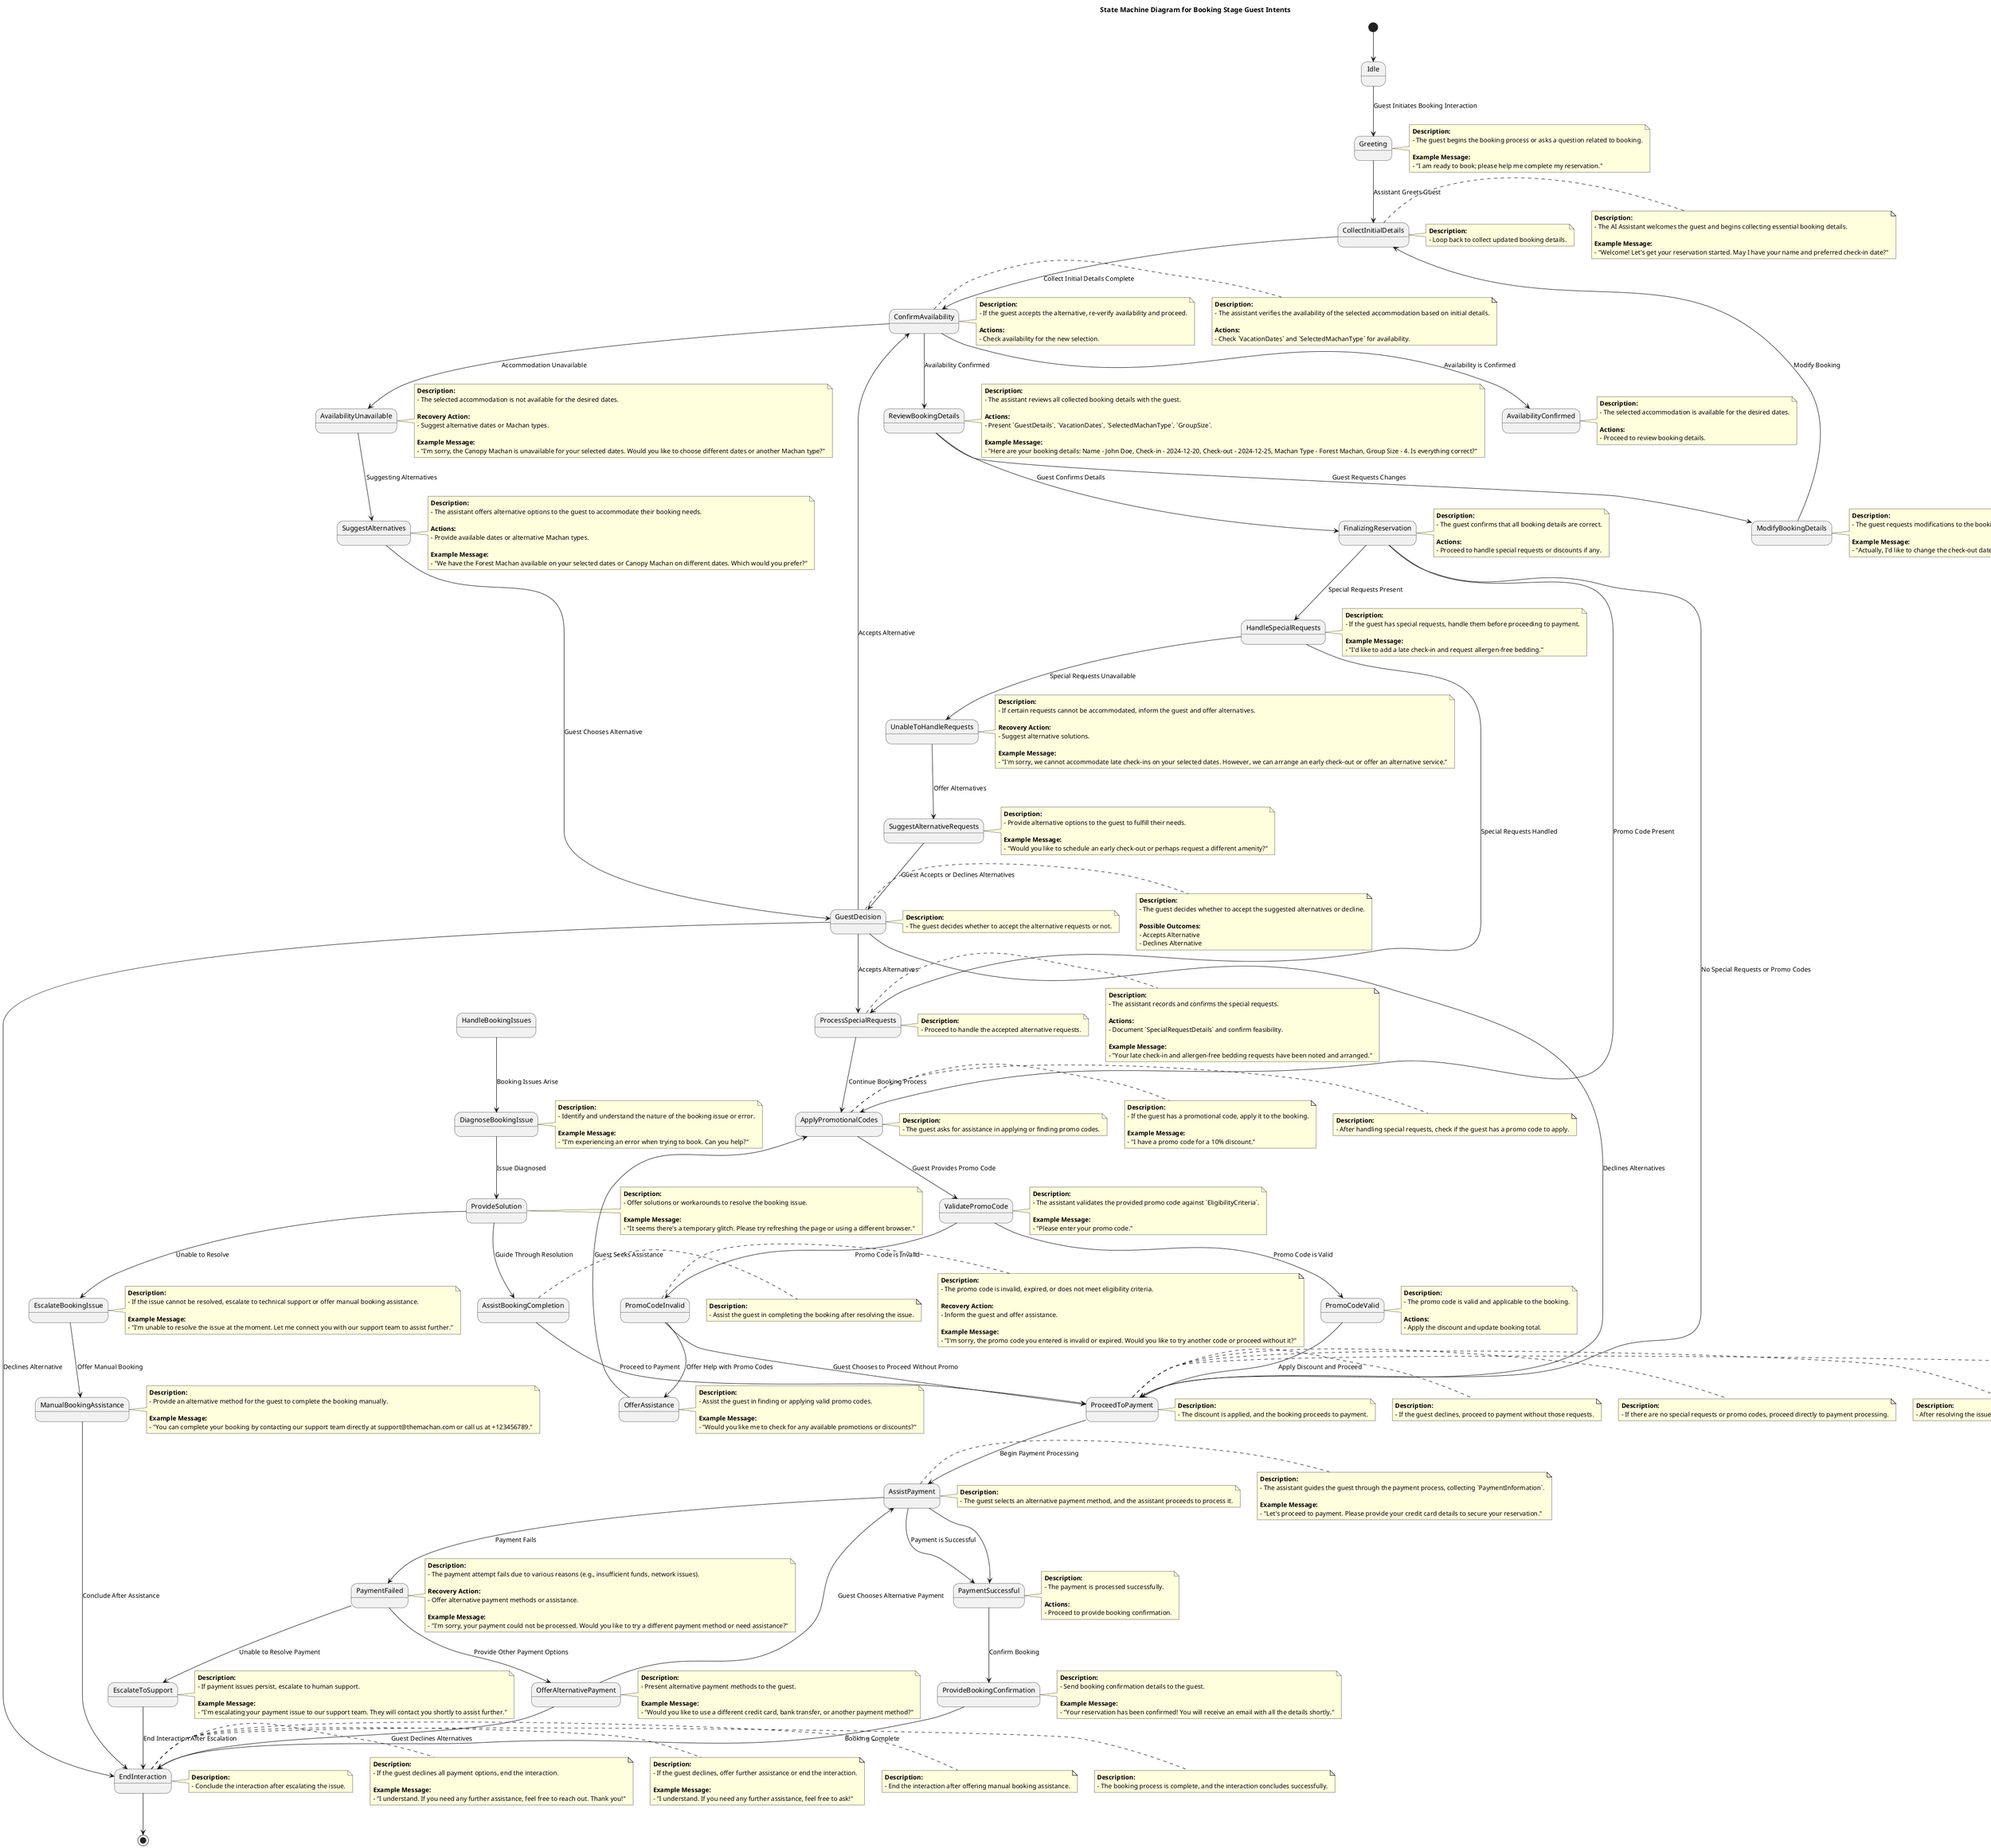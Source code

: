 @startuml
title State Machine Diagram for Booking Stage Guest Intents

[*] --> Idle

Idle --> Greeting : Guest Initiates Booking Interaction
note right of Greeting
    **Description:**
    - The guest begins the booking process or asks a question related to booking.
    
    **Example Message:**
    - "I am ready to book; please help me complete my reservation."
end note

Greeting --> CollectInitialDetails : Assistant Greets Guest
note right of CollectInitialDetails
    **Description:**
    - The AI Assistant welcomes the guest and begins collecting essential booking details.
    
    **Example Message:**
    - "Welcome! Let's get your reservation started. May I have your name and preferred check-in date?"
end note

CollectInitialDetails --> ConfirmAvailability : Collect Initial Details Complete
note right of ConfirmAvailability
    **Description:**
    - The assistant verifies the availability of the selected accommodation based on initial details.
    
    **Actions:**
    - Check `VacationDates` and `SelectedMachanType` for availability.
end note

ConfirmAvailability --> AvailabilityConfirmed : Availability is Confirmed
note right of AvailabilityConfirmed
    **Description:**
    - The selected accommodation is available for the desired dates.
    
    **Actions:**
    - Proceed to review booking details.
end note

ConfirmAvailability --> AvailabilityUnavailable : Accommodation Unavailable
note right of AvailabilityUnavailable
    **Description:**
    - The selected accommodation is not available for the desired dates.
    
    **Recovery Action:**
    - Suggest alternative dates or Machan types.
    
    **Example Message:**
    - "I'm sorry, the Canopy Machan is unavailable for your selected dates. Would you like to choose different dates or another Machan type?"
end note

AvailabilityUnavailable --> SuggestAlternatives : Suggesting Alternatives
note right of SuggestAlternatives
    **Description:**
    - The assistant offers alternative options to the guest to accommodate their booking needs.
    
    **Actions:**
    - Provide available dates or alternative Machan types.
    
    **Example Message:**
    - "We have the Forest Machan available on your selected dates or Canopy Machan on different dates. Which would you prefer?"
end note

SuggestAlternatives --> GuestDecision : Guest Chooses Alternative
note right of GuestDecision
    **Description:**
    - The guest decides whether to accept the suggested alternatives or decline.
    
    **Possible Outcomes:**
    - Accepts Alternative
    - Declines Alternative
end note

GuestDecision --> ConfirmAvailability : Accepts Alternative
note right of ConfirmAvailability
    **Description:**
    - If the guest accepts the alternative, re-verify availability and proceed.
    
    **Actions:**
    - Check availability for the new selection.
end note

GuestDecision --> EndInteraction : Declines Alternative
note right of EndInteraction
    **Description:**
    - If the guest declines, offer further assistance or end the interaction.
    
    **Example Message:**
    - "I understand. If you need any further assistance, feel free to ask!"
end note

ConfirmAvailability --> ReviewBookingDetails : Availability Confirmed
note right of ReviewBookingDetails
    **Description:**
    - The assistant reviews all collected booking details with the guest.
    
    **Actions:**
    - Present `GuestDetails`, `VacationDates`, `SelectedMachanType`, `GroupSize`.
    
    **Example Message:**
    - "Here are your booking details: Name - John Doe, Check-in - 2024-12-20, Check-out - 2024-12-25, Machan Type - Forest Machan, Group Size - 4. Is everything correct?"
end note

ReviewBookingDetails --> FinalizingReservation : Guest Confirms Details
note right of FinalizingReservation
    **Description:**
    - The guest confirms that all booking details are correct.
    
    **Actions:**
    - Proceed to handle special requests or discounts if any.
end note

ReviewBookingDetails --> ModifyBookingDetails : Guest Requests Changes
note right of ModifyBookingDetails
    **Description:**
    - The guest requests modifications to the booking details before finalizing.
    
    **Example Message:**
    - "Actually, I'd like to change the check-out date to 2024-12-26."
end note

ModifyBookingDetails --> CollectInitialDetails : Modify Booking
note right of CollectInitialDetails
    **Description:**
    - Loop back to collect updated booking details.
end note

FinalizingReservation --> HandleSpecialRequests : Special Requests Present
note right of HandleSpecialRequests
    **Description:**
    - If the guest has special requests, handle them before proceeding to payment.
    
    **Example Message:**
    - "I'd like to add a late check-in and request allergen-free bedding."
end note

FinalizingReservation --> ApplyPromotionalCodes : Promo Code Present
note right of ApplyPromotionalCodes
    **Description:**
    - If the guest has a promotional code, apply it to the booking.
    
    **Example Message:**
    - "I have a promo code for a 10% discount."
end note

FinalizingReservation --> ProceedToPayment : No Special Requests or Promo Codes
note right of ProceedToPayment
    **Description:**
    - If there are no special requests or promo codes, proceed directly to payment processing.
end note

HandleSpecialRequests --> ProcessSpecialRequests : Special Requests Handled
note right of ProcessSpecialRequests
    **Description:**
    - The assistant records and confirms the special requests.
    
    **Actions:**
    - Document `SpecialRequestDetails` and confirm feasibility.
    
    **Example Message:**
    - "Your late check-in and allergen-free bedding requests have been noted and arranged."
end note

HandleSpecialRequests --> UnableToHandleRequests : Special Requests Unavailable
note right of UnableToHandleRequests
    **Description:**
    - If certain requests cannot be accommodated, inform the guest and offer alternatives.
    
    **Recovery Action:**
    - Suggest alternative solutions.
    
    **Example Message:**
    - "I'm sorry, we cannot accommodate late check-ins on your selected dates. However, we can arrange an early check-out or offer an alternative service."
end note

UnableToHandleRequests --> SuggestAlternativeRequests : Offer Alternatives
note right of SuggestAlternativeRequests
    **Description:**
    - Provide alternative options to the guest to fulfill their needs.
    
    **Example Message:**
    - "Would you like to schedule an early check-out or perhaps request a different amenity?"
end note

SuggestAlternativeRequests --> GuestDecision : Guest Accepts or Declines Alternatives
note right of GuestDecision
    **Description:**
    - The guest decides whether to accept the alternative requests or not.
end note

GuestDecision --> ProcessSpecialRequests : Accepts Alternatives
note right of ProcessSpecialRequests
    **Description:**
    - Proceed to handle the accepted alternative requests.
end note

GuestDecision --> ProceedToPayment : Declines Alternatives
note right of ProceedToPayment
    **Description:**
    - If the guest declines, proceed to payment without those requests.
end note

ApplyPromotionalCodes --> ValidatePromoCode : Guest Provides Promo Code
note right of ValidatePromoCode
    **Description:**
    - The assistant validates the provided promo code against `EligibilityCriteria`.
    
    **Example Message:**
    - "Please enter your promo code."
end note

ValidatePromoCode --> PromoCodeValid : Promo Code is Valid
note right of PromoCodeValid
    **Description:**
    - The promo code is valid and applicable to the booking.
    
    **Actions:**
    - Apply the discount and update booking total.
end note

ValidatePromoCode --> PromoCodeInvalid : Promo Code is Invalid
note right of PromoCodeInvalid
    **Description:**
    - The promo code is invalid, expired, or does not meet eligibility criteria.
    
    **Recovery Action:**
    - Inform the guest and offer assistance.
    
    **Example Message:**
    - "I'm sorry, the promo code you entered is invalid or expired. Would you like to try another code or proceed without it?"
end note

PromoCodeValid --> ProceedToPayment : Apply Discount and Proceed
note right of ProceedToPayment
    **Description:**
    - The discount is applied, and the booking proceeds to payment.
end note

PromoCodeInvalid --> OfferAssistance : Offer Help with Promo Codes
note right of OfferAssistance
    **Description:**
    - Assist the guest in finding or applying valid promo codes.
    
    **Example Message:**
    - "Would you like me to check for any available promotions or discounts?"
end note

OfferAssistance --> ApplyPromotionalCodes : Guest Seeks Assistance
note right of ApplyPromotionalCodes
    **Description:**
    - The guest asks for assistance in applying or finding promo codes.
end note

PromoCodeInvalid --> ProceedToPayment : Guest Chooses to Proceed Without Promo
note right of ProceedToPayment
    **Description:**
    - The guest decides to continue booking without applying the promo code.
end note

ProcessSpecialRequests --> ApplyPromotionalCodes : Continue Booking Process
note right of ApplyPromotionalCodes
    **Description:**
    - After handling special requests, check if the guest has a promo code to apply.
end note

ProceedToPayment --> AssistPayment : Begin Payment Processing
note right of AssistPayment
    **Description:**
    - The assistant guides the guest through the payment process, collecting `PaymentInformation`.
    
    **Example Message:**
    - "Let's proceed to payment. Please provide your credit card details to secure your reservation."
end note

AssistPayment --> PaymentSuccessful : Payment is Successful
note right of PaymentSuccessful
    **Description:**
    - The payment is processed successfully.
    
    **Actions:**
    - Proceed to provide booking confirmation.
end note

AssistPayment --> PaymentFailed : Payment Fails
note right of PaymentFailed
    **Description:**
    - The payment attempt fails due to various reasons (e.g., insufficient funds, network issues).
    
    **Recovery Action:**
    - Offer alternative payment methods or assistance.
    
    **Example Message:**
    - "I'm sorry, your payment could not be processed. Would you like to try a different payment method or need assistance?"
end note

PaymentFailed --> OfferAlternativePayment : Provide Other Payment Options
note right of OfferAlternativePayment
    **Description:**
    - Present alternative payment methods to the guest.
    
    **Example Message:**
    - "Would you like to use a different credit card, bank transfer, or another payment method?"
end note

OfferAlternativePayment --> AssistPayment : Guest Chooses Alternative Payment
note right of AssistPayment
    **Description:**
    - The guest selects an alternative payment method, and the assistant proceeds to process it.
end note

OfferAlternativePayment --> EndInteraction : Guest Declines Alternatives
note right of EndInteraction
    **Description:**
    - If the guest declines all payment options, end the interaction.
    
    **Example Message:**
    - "I understand. If you need any further assistance, feel free to reach out. Thank you!"
end note

PaymentFailed --> EscalateToSupport : Unable to Resolve Payment
note right of EscalateToSupport
    **Description:**
    - If payment issues persist, escalate to human support.
    
    **Example Message:**
    - "I'm escalating your payment issue to our support team. They will contact you shortly to assist further."
end note

EscalateToSupport --> EndInteraction : End Interaction After Escalation
note right of EndInteraction
    **Description:**
    - Conclude the interaction after escalating the issue.
end note

AssistPayment --> PaymentSuccessful

PaymentSuccessful --> ProvideBookingConfirmation : Confirm Booking
note right of ProvideBookingConfirmation
    **Description:**
    - Send booking confirmation details to the guest.
    
    **Example Message:**
    - "Your reservation has been confirmed! You will receive an email with all the details shortly."
end note

ProvideBookingConfirmation --> EndInteraction : Booking Complete
note right of EndInteraction
    **Description:**
    - The booking process is complete, and the interaction concludes successfully.
end note

HandleBookingIssues --> DiagnoseBookingIssue : Booking Issues Arise
note right of DiagnoseBookingIssue
    **Description:**
    - Identify and understand the nature of the booking issue or error.
    
    **Example Message:**
    - "I'm experiencing an error when trying to book. Can you help?"
end note

DiagnoseBookingIssue --> ProvideSolution : Issue Diagnosed
note right of ProvideSolution
    **Description:**
    - Offer solutions or workarounds to resolve the booking issue.
    
    **Example Message:**
    - "It seems there's a temporary glitch. Please try refreshing the page or using a different browser."
end note

ProvideSolution --> AssistBookingCompletion : Guide Through Resolution
note right of AssistBookingCompletion
    **Description:**
    - Assist the guest in completing the booking after resolving the issue.
end note

ProvideSolution --> EscalateBookingIssue : Unable to Resolve
note right of EscalateBookingIssue
    **Description:**
    - If the issue cannot be resolved, escalate to technical support or offer manual booking assistance.
    
    **Example Message:**
    - "I'm unable to resolve the issue at the moment. Let me connect you with our support team to assist further."
end note

EscalateBookingIssue --> ManualBookingAssistance : Offer Manual Booking
note right of ManualBookingAssistance
    **Description:**
    - Provide an alternative method for the guest to complete the booking manually.
    
    **Example Message:**
    - "You can complete your booking by contacting our support team directly at support@themachan.com or call us at +123456789."
end note

ManualBookingAssistance --> EndInteraction : Conclude After Assistance
note right of EndInteraction
    **Description:**
    - End the interaction after offering manual booking assistance.
end note

AssistBookingCompletion --> ProceedToPayment : Proceed to Payment
note right of ProceedToPayment
    **Description:**
    - After resolving the issue, move the booking process to payment handling.
end note

EndInteraction --> [*]

@enduml